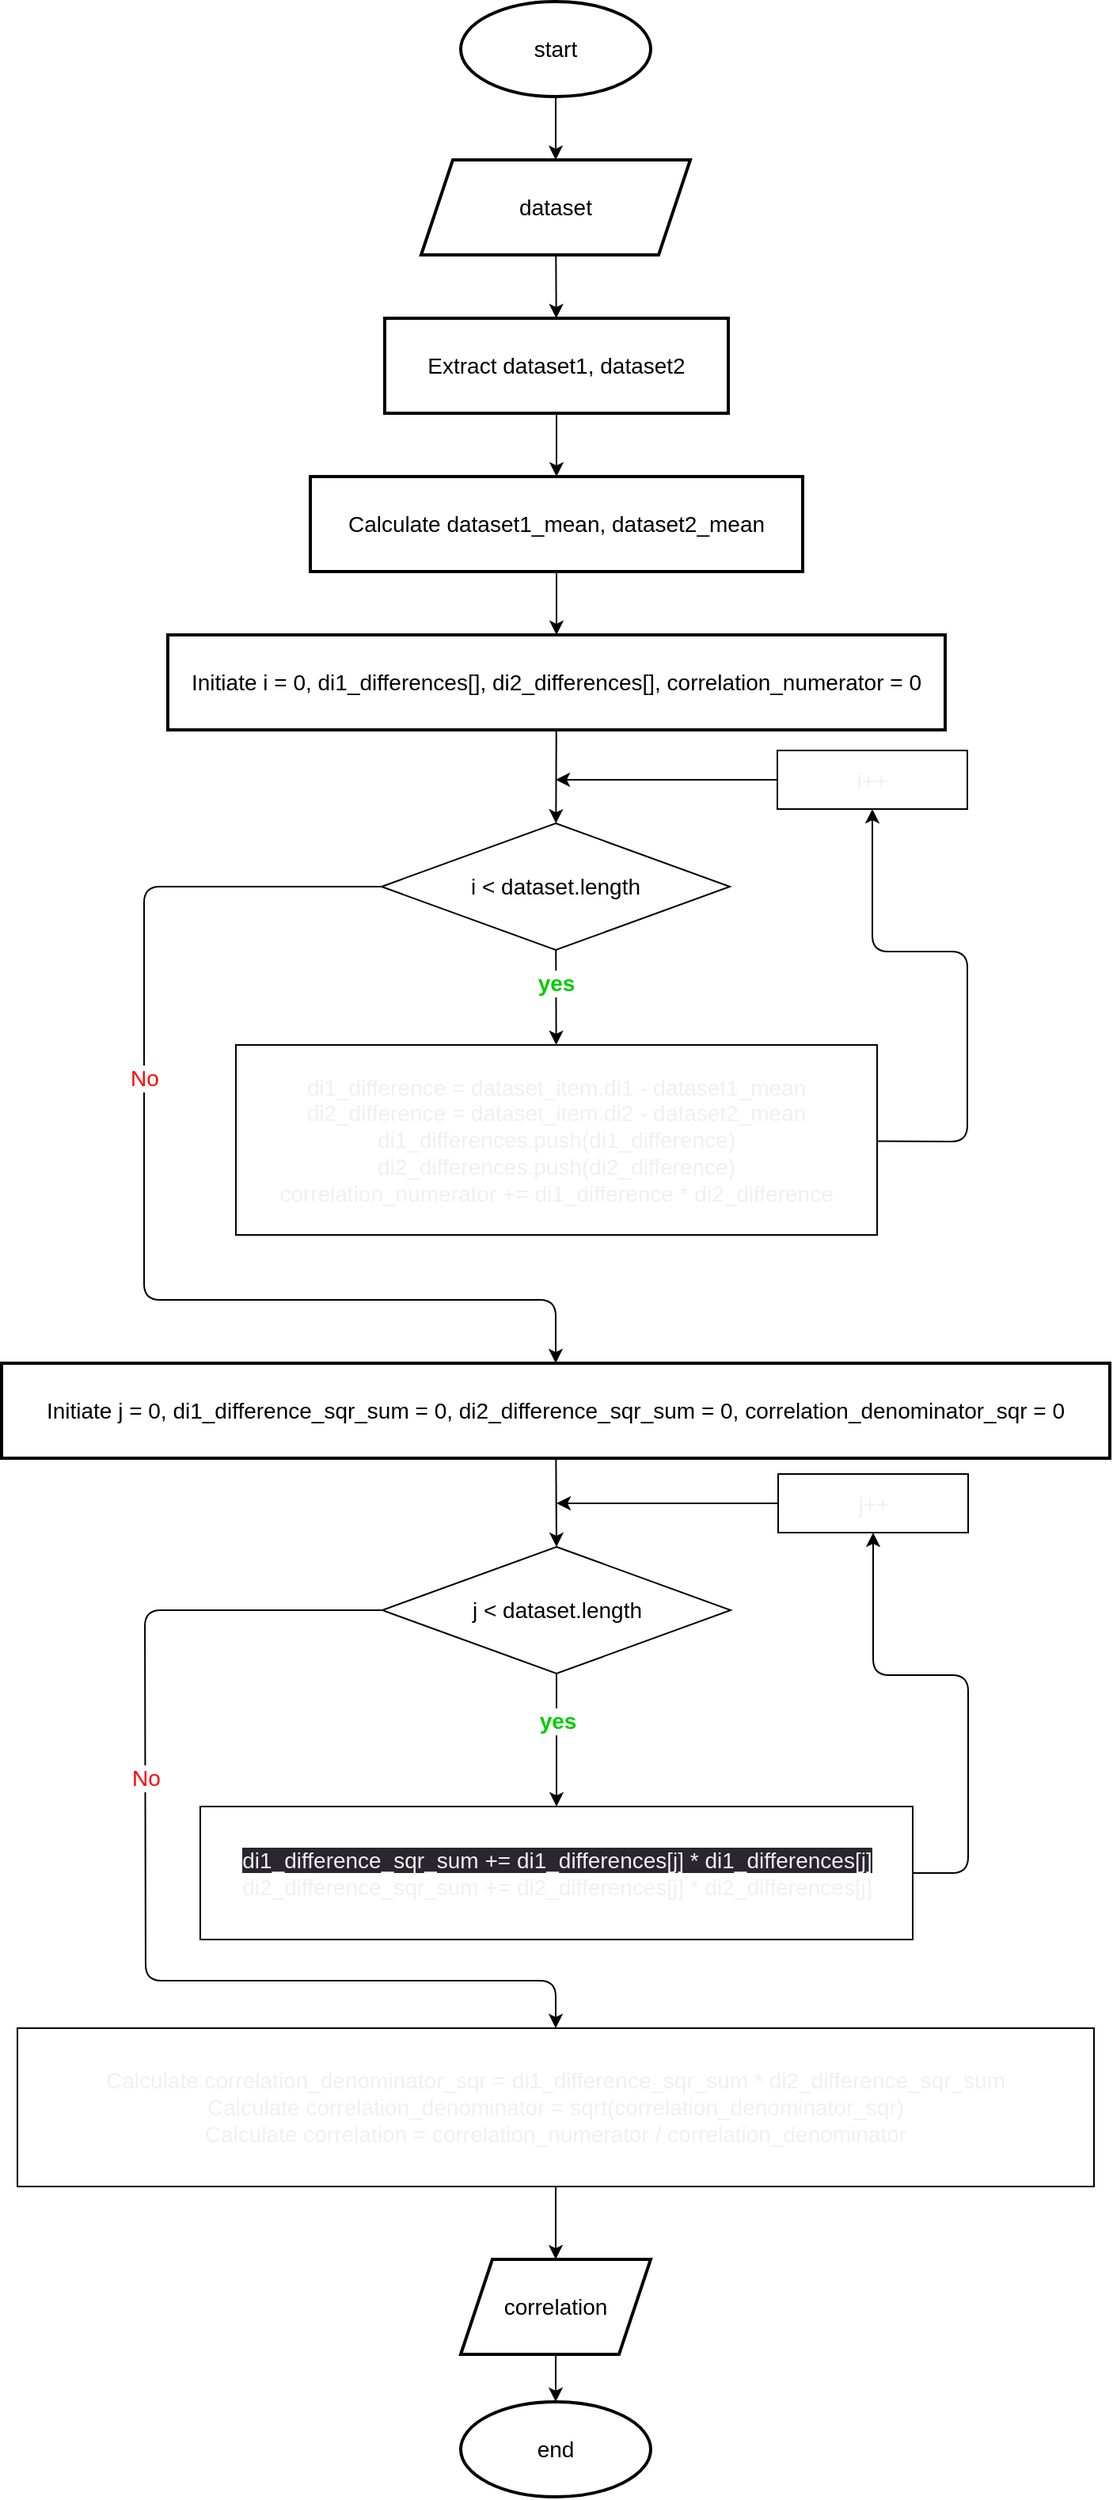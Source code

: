 <mxfile>
    <diagram id="JzYVBjAWWu_qVBYdAyjy" name="Page-1">
        <mxGraphModel dx="1213" dy="949" grid="1" gridSize="10" guides="1" tooltips="1" connect="1" arrows="1" fold="1" page="1" pageScale="1" pageWidth="900" pageHeight="1700" math="0" shadow="0">
            <root>
                <mxCell id="0"/>
                <mxCell id="1" parent="0"/>
                <mxCell id="6" value="" style="edgeStyle=none;html=1;fontSize=14;" parent="1" source="2" target="5" edge="1">
                    <mxGeometry relative="1" as="geometry"/>
                </mxCell>
                <mxCell id="2" value="&lt;font style=&quot;font-size: 14px;&quot;&gt;start&lt;/font&gt;" style="ellipse;whiteSpace=wrap;html=1;strokeWidth=2;fontSize=14;" parent="1" vertex="1">
                    <mxGeometry x="390" y="62" width="120" height="60" as="geometry"/>
                </mxCell>
                <mxCell id="8" value="" style="edgeStyle=none;html=1;fontSize=14;" parent="1" source="5" target="7" edge="1">
                    <mxGeometry relative="1" as="geometry"/>
                </mxCell>
                <mxCell id="5" value="dataset" style="shape=parallelogram;perimeter=parallelogramPerimeter;whiteSpace=wrap;html=1;fixedSize=1;strokeWidth=2;fontSize=14;" parent="1" vertex="1">
                    <mxGeometry x="365" y="162" width="170" height="60" as="geometry"/>
                </mxCell>
                <mxCell id="15" value="" style="edgeStyle=none;html=1;fontSize=14;" parent="1" source="7" target="13" edge="1">
                    <mxGeometry relative="1" as="geometry"/>
                </mxCell>
                <mxCell id="7" value="Extract dataset1, dataset2" style="rounded=0;whiteSpace=wrap;html=1;strokeWidth=2;fontSize=14;" parent="1" vertex="1">
                    <mxGeometry x="342" y="262" width="217" height="60" as="geometry"/>
                </mxCell>
                <mxCell id="12" value="" style="edgeStyle=none;html=1;fontSize=14;" parent="1" source="9" target="11" edge="1">
                    <mxGeometry relative="1" as="geometry"/>
                </mxCell>
                <mxCell id="9" value="correlation" style="shape=parallelogram;perimeter=parallelogramPerimeter;whiteSpace=wrap;html=1;fixedSize=1;strokeWidth=2;fontSize=14;" parent="1" vertex="1">
                    <mxGeometry x="390" y="1488" width="120" height="60" as="geometry"/>
                </mxCell>
                <mxCell id="11" value="&lt;font style=&quot;font-size: 14px;&quot;&gt;end&lt;/font&gt;" style="ellipse;whiteSpace=wrap;html=1;strokeWidth=2;fontSize=14;" parent="1" vertex="1">
                    <mxGeometry x="390" y="1578" width="120" height="60" as="geometry"/>
                </mxCell>
                <mxCell id="20" value="" style="edgeStyle=none;html=1;fontSize=14;" edge="1" parent="1" source="13" target="18">
                    <mxGeometry relative="1" as="geometry"/>
                </mxCell>
                <mxCell id="13" value="Calculate dataset1_mean, dataset2_mean" style="rounded=0;whiteSpace=wrap;html=1;strokeWidth=2;fontSize=14;" parent="1" vertex="1">
                    <mxGeometry x="295" y="362" width="311" height="60" as="geometry"/>
                </mxCell>
                <mxCell id="22" value="" style="edgeStyle=none;html=1;fontSize=14;" edge="1" parent="1" source="18" target="21">
                    <mxGeometry relative="1" as="geometry"/>
                </mxCell>
                <mxCell id="18" value="Initiate i = 0, di1_differences[], di2_differences[], correlation_numerator = 0" style="rounded=0;whiteSpace=wrap;html=1;strokeWidth=2;fontSize=14;" vertex="1" parent="1">
                    <mxGeometry x="205" y="462" width="491" height="60" as="geometry"/>
                </mxCell>
                <mxCell id="25" value="&lt;font style=&quot;font-size: 14px;&quot;&gt;&lt;b style=&quot;font-size: 14px;&quot;&gt;yes&lt;/b&gt;&lt;/font&gt;" style="edgeStyle=none;html=1;fontColor=#00CC00;fontSize=14;" edge="1" parent="1" source="21" target="24">
                    <mxGeometry x="-0.299" relative="1" as="geometry">
                        <mxPoint as="offset"/>
                    </mxGeometry>
                </mxCell>
                <mxCell id="26" value="No" style="edgeStyle=none;html=1;fontSize=14;fontColor=#FF0000;entryX=0.5;entryY=0;entryDx=0;entryDy=0;" edge="1" parent="1" source="21" target="35">
                    <mxGeometry x="-0.238" relative="1" as="geometry">
                        <mxPoint x="580" y="892" as="targetPoint"/>
                        <Array as="points">
                            <mxPoint x="190" y="621"/>
                            <mxPoint x="190" y="882"/>
                            <mxPoint x="450" y="882"/>
                        </Array>
                        <mxPoint as="offset"/>
                    </mxGeometry>
                </mxCell>
                <mxCell id="21" value="i &amp;lt;&amp;nbsp;&lt;span style=&quot;font-size: 14px;&quot;&gt;dataset.length&lt;/span&gt;" style="rhombus;whiteSpace=wrap;html=1;fontSize=14;" vertex="1" parent="1">
                    <mxGeometry x="340" y="581" width="220" height="80" as="geometry"/>
                </mxCell>
                <mxCell id="29" style="edgeStyle=none;html=1;entryX=0.5;entryY=1;entryDx=0;entryDy=0;fontSize=14;fontColor=#FF0000;" edge="1" parent="1" source="24" target="28">
                    <mxGeometry relative="1" as="geometry">
                        <Array as="points">
                            <mxPoint x="710" y="782"/>
                            <mxPoint x="710" y="662"/>
                            <mxPoint x="650" y="662"/>
                        </Array>
                    </mxGeometry>
                </mxCell>
                <mxCell id="24" value="&lt;span style=&quot;font-size: 14px;&quot;&gt;di1_difference = dataset_item.di1 - dataset1_mean&lt;br style=&quot;font-size: 14px;&quot;&gt;&lt;/span&gt;&lt;span style=&quot;font-size: 14px;&quot;&gt;di2_difference = dataset_item.di2 - dataset2_mean&lt;/span&gt;&lt;br style=&quot;font-size: 14px;&quot;&gt;&lt;span style=&quot;font-size: 14px;&quot;&gt;di1_differences.push(&lt;/span&gt;&lt;span style=&quot;font-size: 14px;&quot;&gt;di1_difference&lt;/span&gt;)&lt;br style=&quot;font-size: 14px;&quot;&gt;&lt;span style=&quot;font-size: 14px;&quot;&gt;di2_differences.push(&lt;/span&gt;&lt;span style=&quot;font-size: 14px;&quot;&gt;di2_difference&lt;/span&gt;)&lt;br style=&quot;font-size: 14px;&quot;&gt;correlation_numerator += di1_difference * di2_difference" style="rounded=0;whiteSpace=wrap;html=1;fontSize=14;fontColor=#F0F0F0;" vertex="1" parent="1">
                    <mxGeometry x="248" y="721" width="405" height="120" as="geometry"/>
                </mxCell>
                <mxCell id="34" style="edgeStyle=none;html=1;fontSize=14;fontColor=#F0F0F0;" edge="1" parent="1" source="28">
                    <mxGeometry relative="1" as="geometry">
                        <mxPoint x="450" y="553.5" as="targetPoint"/>
                    </mxGeometry>
                </mxCell>
                <mxCell id="28" value="i++" style="rounded=0;whiteSpace=wrap;html=1;fontSize=14;fontColor=#F0F0F0;" vertex="1" parent="1">
                    <mxGeometry x="590" y="535" width="120" height="37" as="geometry"/>
                </mxCell>
                <mxCell id="121" style="edgeStyle=none;html=1;entryX=0.5;entryY=0;entryDx=0;entryDy=0;fontSize=14;fontColor=#F0F0F0;" edge="1" parent="1" source="35" target="114">
                    <mxGeometry relative="1" as="geometry"/>
                </mxCell>
                <mxCell id="35" value="Initiate j = 0, di1_difference_sqr_sum = 0, di2_difference_sqr_sum = 0, correlation_denominator_sqr = 0" style="rounded=0;whiteSpace=wrap;html=1;strokeWidth=2;fontSize=14;" vertex="1" parent="1">
                    <mxGeometry x="100" y="922" width="700" height="60" as="geometry"/>
                </mxCell>
                <mxCell id="113" value="&lt;font style=&quot;font-size: 14px;&quot;&gt;&lt;b style=&quot;font-size: 14px;&quot;&gt;yes&lt;/b&gt;&lt;/font&gt;" style="edgeStyle=none;html=1;fontColor=#00CC00;fontSize=14;" edge="1" source="114" target="116" parent="1">
                    <mxGeometry x="-0.299" relative="1" as="geometry">
                        <mxPoint as="offset"/>
                    </mxGeometry>
                </mxCell>
                <mxCell id="114" value="j &amp;lt;&amp;nbsp;&lt;span style=&quot;font-size: 14px;&quot;&gt;dataset.length&lt;/span&gt;" style="rhombus;whiteSpace=wrap;html=1;fontSize=14;" vertex="1" parent="1">
                    <mxGeometry x="340.5" y="1038" width="220" height="80" as="geometry"/>
                </mxCell>
                <mxCell id="115" style="edgeStyle=none;html=1;entryX=0.5;entryY=1;entryDx=0;entryDy=0;fontSize=14;fontColor=#FF0000;exitX=1;exitY=0.5;exitDx=0;exitDy=0;" edge="1" source="116" target="118" parent="1">
                    <mxGeometry relative="1" as="geometry">
                        <mxPoint x="750.5" y="1272" as="sourcePoint"/>
                        <Array as="points">
                            <mxPoint x="710.5" y="1244"/>
                            <mxPoint x="710.5" y="1119"/>
                            <mxPoint x="650.5" y="1119"/>
                        </Array>
                    </mxGeometry>
                </mxCell>
                <mxCell id="116" value="&lt;span style=&quot;color: rgb(240, 240, 240); font-family: Helvetica; font-size: 14px; font-style: normal; font-variant-ligatures: normal; font-variant-caps: normal; font-weight: 400; letter-spacing: normal; orphans: 2; text-align: center; text-indent: 0px; text-transform: none; widows: 2; word-spacing: 0px; -webkit-text-stroke-width: 0px; background-color: rgb(42, 37, 47); text-decoration-thickness: initial; text-decoration-style: initial; text-decoration-color: initial; float: none; display: inline !important;&quot;&gt;di1_difference_sqr_sum&amp;nbsp;+= di1_differences[j] * di1_differences[j]&lt;br&gt;&lt;/span&gt;di2_difference_sqr_sum&amp;nbsp;+= di2_differences[j]&amp;nbsp;* di2_differences[j]" style="rounded=0;whiteSpace=wrap;html=1;fontSize=14;fontColor=#F0F0F0;" vertex="1" parent="1">
                    <mxGeometry x="225.5" y="1202" width="450" height="84" as="geometry"/>
                </mxCell>
                <mxCell id="117" style="edgeStyle=none;html=1;fontSize=14;fontColor=#F0F0F0;" edge="1" source="118" parent="1">
                    <mxGeometry relative="1" as="geometry">
                        <mxPoint x="450.5" y="1010.5" as="targetPoint"/>
                    </mxGeometry>
                </mxCell>
                <mxCell id="118" value="j++" style="rounded=0;whiteSpace=wrap;html=1;fontSize=14;fontColor=#F0F0F0;" vertex="1" parent="1">
                    <mxGeometry x="590.5" y="992" width="120" height="37" as="geometry"/>
                </mxCell>
                <mxCell id="119" value="No" style="edgeStyle=none;html=1;fontSize=14;fontColor=#FF0000;entryX=0.5;entryY=0;entryDx=0;entryDy=0;" edge="1" parent="1" target="120">
                    <mxGeometry x="-0.238" relative="1" as="geometry">
                        <mxPoint x="450.5" y="1375" as="targetPoint"/>
                        <mxPoint x="340.5" y="1078" as="sourcePoint"/>
                        <Array as="points">
                            <mxPoint x="190.5" y="1078"/>
                            <mxPoint x="191" y="1312"/>
                            <mxPoint x="450" y="1312"/>
                        </Array>
                        <mxPoint as="offset"/>
                    </mxGeometry>
                </mxCell>
                <mxCell id="122" style="edgeStyle=none;html=1;entryX=0.5;entryY=0;entryDx=0;entryDy=0;fontSize=14;fontColor=#F0F0F0;" edge="1" parent="1" source="120" target="9">
                    <mxGeometry relative="1" as="geometry"/>
                </mxCell>
                <mxCell id="120" value="&lt;div&gt;Calculate correlation_denominator_sqr = di1_difference_sqr_sum * di2_difference_sqr_sum&lt;/div&gt;&lt;div&gt;Calculate correlation_denominator = sqrt(correlation_denominator_sqr)&lt;/div&gt;&lt;div&gt;Calculate correlation = correlation_numerator / correlation_denominator&lt;/div&gt;" style="rounded=0;whiteSpace=wrap;html=1;fontSize=14;fontColor=#F0F0F0;" vertex="1" parent="1">
                    <mxGeometry x="110" y="1342" width="680" height="100" as="geometry"/>
                </mxCell>
            </root>
        </mxGraphModel>
    </diagram>
</mxfile>